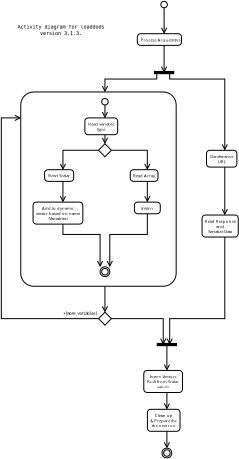 <?xml version="1.0"?>
<diagram xmlns:dia="http://www.lysator.liu.se/~alla/dia/">
  <diagramdata>
    <attribute name="background">
      <color val="#ffffff"/>
    </attribute>
    <attribute name="paper">
      <composite type="paper">
        <attribute name="name">
          <string>#Letter#</string>
        </attribute>
        <attribute name="tmargin">
          <real val="2.54"/>
        </attribute>
        <attribute name="bmargin">
          <real val="2.54"/>
        </attribute>
        <attribute name="lmargin">
          <real val="2.54"/>
        </attribute>
        <attribute name="rmargin">
          <real val="2.54"/>
        </attribute>
        <attribute name="is_portrait">
          <boolean val="true"/>
        </attribute>
        <attribute name="scaling">
          <real val="0.324"/>
        </attribute>
        <attribute name="fitto">
          <boolean val="true"/>
        </attribute>
        <attribute name="fitwidth">
          <int val="1"/>
        </attribute>
        <attribute name="fitheight">
          <int val="1"/>
        </attribute>
      </composite>
    </attribute>
  </diagramdata>
  <layer name="Background" visible="true">
    <group>
      <object type="Standard - Box" version="0" id="O0">
        <attribute name="obj_pos">
          <point val="1,16"/>
        </attribute>
        <attribute name="obj_bb">
          <rectangle val="0.95,15.95;25.05,46.05"/>
        </attribute>
        <attribute name="elem_corner">
          <point val="1,16"/>
        </attribute>
        <attribute name="elem_width">
          <real val="24"/>
        </attribute>
        <attribute name="elem_height">
          <real val="30"/>
        </attribute>
        <attribute name="show_background">
          <boolean val="true"/>
        </attribute>
        <attribute name="corner_radius">
          <real val="2"/>
        </attribute>
      </object>
      <object type="Standard - Text" version="0" id="O1">
        <attribute name="obj_pos">
          <point val="7.628,10.1"/>
        </attribute>
        <attribute name="obj_bb">
          <rectangle val="7.628,9.307;7.628,10.307"/>
        </attribute>
        <attribute name="text">
          <composite type="text">
            <attribute name="string">
              <string>##</string>
            </attribute>
            <attribute name="font">
              <font name="Courier"/>
            </attribute>
            <attribute name="height">
              <real val="1"/>
            </attribute>
            <attribute name="pos">
              <point val="7.628,10.1"/>
            </attribute>
            <attribute name="color">
              <color val="#000000"/>
            </attribute>
            <attribute name="alignment">
              <enum val="1"/>
            </attribute>
          </composite>
        </attribute>
      </object>
    </group>
  </layer>
  <layer name="Foreground" visible="true">
    <object type="UML - State" version="0" id="O2">
      <attribute name="obj_pos">
        <point val="22.635,2"/>
      </attribute>
      <attribute name="obj_bb">
        <rectangle val="22.635,2;23.635,3"/>
      </attribute>
      <attribute name="elem_corner">
        <point val="22.635,2"/>
      </attribute>
      <attribute name="elem_width">
        <real val="1"/>
      </attribute>
      <attribute name="elem_height">
        <real val="1"/>
      </attribute>
      <attribute name="text">
        <composite type="text">
          <attribute name="string">
            <string>##</string>
          </attribute>
          <attribute name="font">
            <font name="Helvetica"/>
          </attribute>
          <attribute name="height">
            <real val="0.8"/>
          </attribute>
          <attribute name="pos">
            <point val="26,5.139"/>
          </attribute>
          <attribute name="color">
            <color val="#000000"/>
          </attribute>
          <attribute name="alignment">
            <enum val="1"/>
          </attribute>
        </composite>
      </attribute>
      <attribute name="type">
        <int val="1"/>
      </attribute>
    </object>
    <object type="UML - State" version="0" id="O3">
      <attribute name="obj_pos">
        <point val="19,7"/>
      </attribute>
      <attribute name="obj_bb">
        <rectangle val="19,7;27.27,8.8"/>
      </attribute>
      <attribute name="elem_corner">
        <point val="19,7"/>
      </attribute>
      <attribute name="elem_width">
        <real val="8.27"/>
      </attribute>
      <attribute name="elem_height">
        <real val="1.8"/>
      </attribute>
      <attribute name="text">
        <composite type="text">
          <attribute name="string">
            <string>#Process Arguemtns#</string>
          </attribute>
          <attribute name="font">
            <font name="Helvetica"/>
          </attribute>
          <attribute name="height">
            <real val="0.8"/>
          </attribute>
          <attribute name="pos">
            <point val="23.135,8.139"/>
          </attribute>
          <attribute name="color">
            <color val="#000000"/>
          </attribute>
          <attribute name="alignment">
            <enum val="1"/>
          </attribute>
        </composite>
      </attribute>
      <attribute name="type">
        <int val="0"/>
      </attribute>
    </object>
    <object type="Standard - Line" version="0" id="O4">
      <attribute name="obj_pos">
        <point val="23.135,3"/>
      </attribute>
      <attribute name="obj_bb">
        <rectangle val="22.285,2.15;23.985,7.85"/>
      </attribute>
      <attribute name="conn_endpoints">
        <point val="23.135,3"/>
        <point val="23.135,7"/>
      </attribute>
      <attribute name="numcp">
        <int val="1"/>
      </attribute>
      <attribute name="end_arrow">
        <enum val="1"/>
      </attribute>
      <attribute name="end_arrow_length">
        <real val="0.8"/>
      </attribute>
      <attribute name="end_arrow_width">
        <real val="0.8"/>
      </attribute>
      <connections>
        <connection handle="0" to="O2" connection="6"/>
        <connection handle="1" to="O3" connection="1"/>
      </connections>
    </object>
    <object type="UML - State" version="0" id="O5">
      <attribute name="obj_pos">
        <point val="29.679,25"/>
      </attribute>
      <attribute name="obj_bb">
        <rectangle val="29.679,25;35.339,27.6"/>
      </attribute>
      <attribute name="elem_corner">
        <point val="29.679,25"/>
      </attribute>
      <attribute name="elem_width">
        <real val="5.66"/>
      </attribute>
      <attribute name="elem_height">
        <real val="2.6"/>
      </attribute>
      <attribute name="text">
        <composite type="text">
          <attribute name="string">
            <string>#Dereference
URL#</string>
          </attribute>
          <attribute name="font">
            <font name="Helvetica"/>
          </attribute>
          <attribute name="height">
            <real val="0.8"/>
          </attribute>
          <attribute name="pos">
            <point val="32.509,26.139"/>
          </attribute>
          <attribute name="color">
            <color val="#000000"/>
          </attribute>
          <attribute name="alignment">
            <enum val="1"/>
          </attribute>
        </composite>
      </attribute>
      <attribute name="type">
        <int val="0"/>
      </attribute>
    </object>
    <object type="Standard - Line" version="0" id="O6">
      <attribute name="obj_pos">
        <point val="21.567,13"/>
      </attribute>
      <attribute name="obj_bb">
        <rectangle val="21.317,12.75;24.953,13.25"/>
      </attribute>
      <attribute name="conn_endpoints">
        <point val="21.567,13"/>
        <point val="24.703,13"/>
      </attribute>
      <attribute name="numcp">
        <int val="1"/>
      </attribute>
      <attribute name="line_width">
        <real val="0.5"/>
      </attribute>
    </object>
    <object type="Standard - Line" version="0" id="O7">
      <attribute name="obj_pos">
        <point val="23.135,8.8"/>
      </attribute>
      <attribute name="obj_bb">
        <rectangle val="22.285,7.95;23.985,13.85"/>
      </attribute>
      <attribute name="conn_endpoints">
        <point val="23.135,8.8"/>
        <point val="23.135,13"/>
      </attribute>
      <attribute name="numcp">
        <int val="1"/>
      </attribute>
      <attribute name="end_arrow">
        <enum val="1"/>
      </attribute>
      <attribute name="end_arrow_length">
        <real val="0.8"/>
      </attribute>
      <attribute name="end_arrow_width">
        <real val="0.8"/>
      </attribute>
      <connections>
        <connection handle="0" to="O3" connection="6"/>
        <connection handle="1" to="O6" connection="0"/>
      </connections>
    </object>
    <object type="UML - Association" version="0" id="O8">
      <attribute name="obj_pos">
        <point val="24,13"/>
      </attribute>
      <attribute name="obj_bb">
        <rectangle val="22.55,11.55;33.959,26.6"/>
      </attribute>
      <attribute name="orth_points">
        <point val="24,13"/>
        <point val="24,14"/>
        <point val="32.509,14"/>
        <point val="32.509,25"/>
      </attribute>
      <attribute name="orth_orient">
        <enum val="1"/>
        <enum val="0"/>
        <enum val="1"/>
      </attribute>
      <attribute name="name">
        <string/>
      </attribute>
      <attribute name="direction">
        <enum val="0"/>
      </attribute>
      <attribute name="ends">
        <composite>
          <attribute name="role">
            <string/>
          </attribute>
          <attribute name="multiplicity">
            <string/>
          </attribute>
          <attribute name="arrow">
            <boolean val="false"/>
          </attribute>
          <attribute name="aggregate">
            <enum val="0"/>
          </attribute>
        </composite>
        <composite>
          <attribute name="role">
            <string/>
          </attribute>
          <attribute name="multiplicity">
            <string/>
          </attribute>
          <attribute name="arrow">
            <boolean val="true"/>
          </attribute>
          <attribute name="aggregate">
            <enum val="0"/>
          </attribute>
        </composite>
      </attribute>
      <connections>
        <connection handle="1" to="O5" connection="1"/>
      </connections>
    </object>
    <object type="UML - State" version="0" id="O9">
      <attribute name="obj_pos">
        <point val="29,35"/>
      </attribute>
      <attribute name="obj_bb">
        <rectangle val="29,35;36.018,38.4"/>
      </attribute>
      <attribute name="elem_corner">
        <point val="29,35"/>
      </attribute>
      <attribute name="elem_width">
        <real val="7.018"/>
      </attribute>
      <attribute name="elem_height">
        <real val="3.4"/>
      </attribute>
      <attribute name="text">
        <composite type="text">
          <attribute name="string">
            <string>#Read Response
and
Serialize Data#</string>
          </attribute>
          <attribute name="font">
            <font name="Helvetica"/>
          </attribute>
          <attribute name="height">
            <real val="0.8"/>
          </attribute>
          <attribute name="pos">
            <point val="32.509,36.139"/>
          </attribute>
          <attribute name="color">
            <color val="#000000"/>
          </attribute>
          <attribute name="alignment">
            <enum val="1"/>
          </attribute>
        </composite>
      </attribute>
      <attribute name="type">
        <int val="0"/>
      </attribute>
    </object>
    <object type="Standard - Line" version="0" id="O10">
      <attribute name="obj_pos">
        <point val="32.509,27.6"/>
      </attribute>
      <attribute name="obj_bb">
        <rectangle val="31.659,26.75;33.359,35.85"/>
      </attribute>
      <attribute name="conn_endpoints">
        <point val="32.509,27.6"/>
        <point val="32.509,35"/>
      </attribute>
      <attribute name="numcp">
        <int val="1"/>
      </attribute>
      <attribute name="end_arrow">
        <enum val="1"/>
      </attribute>
      <attribute name="end_arrow_length">
        <real val="0.8"/>
      </attribute>
      <attribute name="end_arrow_width">
        <real val="0.8"/>
      </attribute>
      <connections>
        <connection handle="0" to="O5" connection="6"/>
        <connection handle="1" to="O9" connection="1"/>
      </connections>
    </object>
    <object type="UML - Association" version="0" id="O11">
      <attribute name="obj_pos">
        <point val="22,13"/>
      </attribute>
      <attribute name="obj_bb">
        <rectangle val="12.55,11.55;23.45,17.6"/>
      </attribute>
      <attribute name="orth_points">
        <point val="22,13"/>
        <point val="22,14"/>
        <point val="14,14"/>
        <point val="14,16"/>
      </attribute>
      <attribute name="orth_orient">
        <enum val="1"/>
        <enum val="0"/>
        <enum val="1"/>
      </attribute>
      <attribute name="name">
        <string/>
      </attribute>
      <attribute name="direction">
        <enum val="0"/>
      </attribute>
      <attribute name="ends">
        <composite>
          <attribute name="role">
            <string/>
          </attribute>
          <attribute name="multiplicity">
            <string/>
          </attribute>
          <attribute name="arrow">
            <boolean val="false"/>
          </attribute>
          <attribute name="aggregate">
            <enum val="0"/>
          </attribute>
        </composite>
        <composite>
          <attribute name="role">
            <string/>
          </attribute>
          <attribute name="multiplicity">
            <string/>
          </attribute>
          <attribute name="arrow">
            <boolean val="true"/>
          </attribute>
          <attribute name="aggregate">
            <enum val="0"/>
          </attribute>
        </composite>
      </attribute>
    </object>
    <object type="UML - Branch" version="0" id="O12">
      <attribute name="obj_pos">
        <point val="13,50"/>
      </attribute>
      <attribute name="obj_bb">
        <rectangle val="12.95,49.95;15.05,52.05"/>
      </attribute>
      <attribute name="elem_corner">
        <point val="13,50"/>
      </attribute>
      <attribute name="elem_width">
        <real val="2"/>
      </attribute>
      <attribute name="elem_height">
        <real val="2"/>
      </attribute>
    </object>
    <object type="Standard - Line" version="0" id="O13">
      <attribute name="obj_pos">
        <point val="14,46"/>
      </attribute>
      <attribute name="obj_bb">
        <rectangle val="13.15,45.15;14.85,50.85"/>
      </attribute>
      <attribute name="conn_endpoints">
        <point val="14,46"/>
        <point val="14,50"/>
      </attribute>
      <attribute name="numcp">
        <int val="1"/>
      </attribute>
      <attribute name="end_arrow">
        <enum val="1"/>
      </attribute>
      <attribute name="end_arrow_length">
        <real val="0.8"/>
      </attribute>
      <attribute name="end_arrow_width">
        <real val="0.8"/>
      </attribute>
      <connections>
        <connection handle="1" to="O12" connection="1"/>
      </connections>
    </object>
    <object type="UML - Association" version="0" id="O14">
      <attribute name="obj_pos">
        <point val="13,51"/>
      </attribute>
      <attribute name="obj_bb">
        <rectangle val="-3.45,18.55;20.957,52.45"/>
      </attribute>
      <attribute name="orth_points">
        <point val="13,51"/>
        <point val="-2,51"/>
        <point val="-2,20"/>
        <point val="1,20"/>
      </attribute>
      <attribute name="orth_orient">
        <enum val="0"/>
        <enum val="1"/>
        <enum val="0"/>
      </attribute>
      <attribute name="name">
        <string/>
      </attribute>
      <attribute name="direction">
        <enum val="0"/>
      </attribute>
      <attribute name="ends">
        <composite>
          <attribute name="role">
            <string>#[more variables]#</string>
          </attribute>
          <attribute name="multiplicity">
            <string/>
          </attribute>
          <attribute name="arrow">
            <boolean val="false"/>
          </attribute>
          <attribute name="aggregate">
            <enum val="0"/>
          </attribute>
        </composite>
        <composite>
          <attribute name="role">
            <string/>
          </attribute>
          <attribute name="multiplicity">
            <string/>
          </attribute>
          <attribute name="arrow">
            <boolean val="true"/>
          </attribute>
          <attribute name="aggregate">
            <enum val="0"/>
          </attribute>
        </composite>
      </attribute>
      <connections>
        <connection handle="0" to="O12" connection="0"/>
      </connections>
    </object>
    <object type="UML - Association" version="0" id="O15">
      <attribute name="obj_pos">
        <point val="15,51"/>
      </attribute>
      <attribute name="obj_bb">
        <rectangle val="13.55,49.55;24.45,56.6"/>
      </attribute>
      <attribute name="orth_points">
        <point val="15,51"/>
        <point val="23,51"/>
        <point val="23,55"/>
      </attribute>
      <attribute name="orth_orient">
        <enum val="0"/>
        <enum val="1"/>
      </attribute>
      <attribute name="name">
        <string/>
      </attribute>
      <attribute name="direction">
        <enum val="0"/>
      </attribute>
      <attribute name="ends">
        <composite>
          <attribute name="role">
            <string/>
          </attribute>
          <attribute name="multiplicity">
            <string/>
          </attribute>
          <attribute name="arrow">
            <boolean val="false"/>
          </attribute>
          <attribute name="aggregate">
            <enum val="0"/>
          </attribute>
        </composite>
        <composite>
          <attribute name="role">
            <string/>
          </attribute>
          <attribute name="multiplicity">
            <string/>
          </attribute>
          <attribute name="arrow">
            <boolean val="true"/>
          </attribute>
          <attribute name="aggregate">
            <enum val="0"/>
          </attribute>
        </composite>
      </attribute>
      <connections>
        <connection handle="0" to="O12" connection="2"/>
      </connections>
    </object>
    <object type="UML - Association" version="0" id="O16">
      <attribute name="obj_pos">
        <point val="32.509,38.4"/>
      </attribute>
      <attribute name="obj_bb">
        <rectangle val="22.55,36.95;33.959,56.6"/>
      </attribute>
      <attribute name="orth_points">
        <point val="32.509,38.4"/>
        <point val="32.509,51"/>
        <point val="24,51"/>
        <point val="24,55"/>
      </attribute>
      <attribute name="orth_orient">
        <enum val="1"/>
        <enum val="0"/>
        <enum val="1"/>
      </attribute>
      <attribute name="name">
        <string/>
      </attribute>
      <attribute name="direction">
        <enum val="0"/>
      </attribute>
      <attribute name="ends">
        <composite>
          <attribute name="role">
            <string/>
          </attribute>
          <attribute name="multiplicity">
            <string/>
          </attribute>
          <attribute name="arrow">
            <boolean val="false"/>
          </attribute>
          <attribute name="aggregate">
            <enum val="0"/>
          </attribute>
        </composite>
        <composite>
          <attribute name="role">
            <string/>
          </attribute>
          <attribute name="multiplicity">
            <string/>
          </attribute>
          <attribute name="arrow">
            <boolean val="true"/>
          </attribute>
          <attribute name="aggregate">
            <enum val="0"/>
          </attribute>
        </composite>
      </attribute>
      <connections>
        <connection handle="0" to="O9" connection="6"/>
      </connections>
    </object>
    <group>
      <object type="Standard - Line" version="0" id="O17">
        <attribute name="obj_pos">
          <point val="22,55"/>
        </attribute>
        <attribute name="obj_bb">
          <rectangle val="21.75,54.75;25.385,55.25"/>
        </attribute>
        <attribute name="conn_endpoints">
          <point val="22,55"/>
          <point val="25.135,55"/>
        </attribute>
        <attribute name="numcp">
          <int val="1"/>
        </attribute>
        <attribute name="line_width">
          <real val="0.5"/>
        </attribute>
      </object>
      <object type="UML - State" version="0" id="O18">
        <attribute name="obj_pos">
          <point val="19.998,59"/>
        </attribute>
        <attribute name="obj_bb">
          <rectangle val="19.998,59;27.137,62.4"/>
        </attribute>
        <attribute name="elem_corner">
          <point val="19.998,59"/>
        </attribute>
        <attribute name="elem_width">
          <real val="7.139"/>
        </attribute>
        <attribute name="elem_height">
          <real val="3.4"/>
        </attribute>
        <attribute name="text">
          <composite type="text">
            <attribute name="string">
              <string>#Intern Vectors
Built from Scalar
values#</string>
            </attribute>
            <attribute name="font">
              <font name="Helvetica"/>
            </attribute>
            <attribute name="height">
              <real val="0.8"/>
            </attribute>
            <attribute name="pos">
              <point val="23.567,60.139"/>
            </attribute>
            <attribute name="color">
              <color val="#000000"/>
            </attribute>
            <attribute name="alignment">
              <enum val="1"/>
            </attribute>
          </composite>
        </attribute>
        <attribute name="type">
          <int val="0"/>
        </attribute>
      </object>
      <object type="Standard - Line" version="0" id="O19">
        <attribute name="obj_pos">
          <point val="23.567,55"/>
        </attribute>
        <attribute name="obj_bb">
          <rectangle val="22.718,54.15;24.418,59.85"/>
        </attribute>
        <attribute name="conn_endpoints">
          <point val="23.567,55"/>
          <point val="23.567,59"/>
        </attribute>
        <attribute name="numcp">
          <int val="1"/>
        </attribute>
        <attribute name="end_arrow">
          <enum val="1"/>
        </attribute>
        <attribute name="end_arrow_length">
          <real val="0.8"/>
        </attribute>
        <attribute name="end_arrow_width">
          <real val="0.8"/>
        </attribute>
        <connections>
          <connection handle="0" to="O17" connection="0"/>
          <connection handle="1" to="O18" connection="1"/>
        </connections>
      </object>
      <object type="UML - State" version="0" id="O20">
        <attribute name="obj_pos">
          <point val="20.556,65"/>
        </attribute>
        <attribute name="obj_bb">
          <rectangle val="20.556,65;26.579,68.4"/>
        </attribute>
        <attribute name="elem_corner">
          <point val="20.556,65"/>
        </attribute>
        <attribute name="elem_width">
          <real val="6.024"/>
        </attribute>
        <attribute name="elem_height">
          <real val="3.4"/>
        </attribute>
        <attribute name="text">
          <composite type="text">
            <attribute name="string">
              <string>#Clean up
&amp; Prepare for
the next run#</string>
            </attribute>
            <attribute name="font">
              <font name="Helvetica"/>
            </attribute>
            <attribute name="height">
              <real val="0.8"/>
            </attribute>
            <attribute name="pos">
              <point val="23.567,66.139"/>
            </attribute>
            <attribute name="color">
              <color val="#000000"/>
            </attribute>
            <attribute name="alignment">
              <enum val="1"/>
            </attribute>
          </composite>
        </attribute>
        <attribute name="type">
          <int val="0"/>
        </attribute>
      </object>
      <object type="Standard - Line" version="0" id="O21">
        <attribute name="obj_pos">
          <point val="23.567,62.4"/>
        </attribute>
        <attribute name="obj_bb">
          <rectangle val="22.718,61.55;24.418,65.85"/>
        </attribute>
        <attribute name="conn_endpoints">
          <point val="23.567,62.4"/>
          <point val="23.567,65"/>
        </attribute>
        <attribute name="numcp">
          <int val="1"/>
        </attribute>
        <attribute name="end_arrow">
          <enum val="1"/>
        </attribute>
        <attribute name="end_arrow_length">
          <real val="0.8"/>
        </attribute>
        <attribute name="end_arrow_width">
          <real val="0.8"/>
        </attribute>
        <connections>
          <connection handle="0" to="O18" connection="6"/>
          <connection handle="1" to="O20" connection="1"/>
        </connections>
      </object>
      <object type="UML - State" version="0" id="O22">
        <attribute name="obj_pos">
          <point val="22.817,71"/>
        </attribute>
        <attribute name="obj_bb">
          <rectangle val="22.817,71;24.317,72.5"/>
        </attribute>
        <attribute name="elem_corner">
          <point val="22.817,71"/>
        </attribute>
        <attribute name="elem_width">
          <real val="1.5"/>
        </attribute>
        <attribute name="elem_height">
          <real val="1.5"/>
        </attribute>
        <attribute name="text">
          <composite type="text">
            <attribute name="string">
              <string>##</string>
            </attribute>
            <attribute name="font">
              <font name="Helvetica"/>
            </attribute>
            <attribute name="height">
              <real val="0.8"/>
            </attribute>
            <attribute name="pos">
              <point val="25,67.139"/>
            </attribute>
            <attribute name="color">
              <color val="#000000"/>
            </attribute>
            <attribute name="alignment">
              <enum val="1"/>
            </attribute>
          </composite>
        </attribute>
        <attribute name="type">
          <int val="2"/>
        </attribute>
      </object>
      <object type="Standard - Line" version="0" id="O23">
        <attribute name="obj_pos">
          <point val="23.567,68.4"/>
        </attribute>
        <attribute name="obj_bb">
          <rectangle val="22.718,67.55;24.418,71.85"/>
        </attribute>
        <attribute name="conn_endpoints">
          <point val="23.567,68.4"/>
          <point val="23.567,71"/>
        </attribute>
        <attribute name="numcp">
          <int val="1"/>
        </attribute>
        <attribute name="end_arrow">
          <enum val="1"/>
        </attribute>
        <attribute name="end_arrow_length">
          <real val="0.8"/>
        </attribute>
        <attribute name="end_arrow_width">
          <real val="0.8"/>
        </attribute>
        <connections>
          <connection handle="0" to="O20" connection="6"/>
          <connection handle="1" to="O22" connection="1"/>
        </connections>
      </object>
    </group>
    <object type="UML - State" version="0" id="O24">
      <attribute name="obj_pos">
        <point val="13.5,17"/>
      </attribute>
      <attribute name="obj_bb">
        <rectangle val="13.5,17;14.5,18"/>
      </attribute>
      <attribute name="elem_corner">
        <point val="13.5,17"/>
      </attribute>
      <attribute name="elem_width">
        <real val="1"/>
      </attribute>
      <attribute name="elem_height">
        <real val="1"/>
      </attribute>
      <attribute name="text">
        <composite type="text">
          <attribute name="string">
            <string>##</string>
          </attribute>
          <attribute name="font">
            <font name="Helvetica"/>
          </attribute>
          <attribute name="height">
            <real val="0.8"/>
          </attribute>
          <attribute name="pos">
            <point val="7,12.139"/>
          </attribute>
          <attribute name="color">
            <color val="#000000"/>
          </attribute>
          <attribute name="alignment">
            <enum val="1"/>
          </attribute>
        </composite>
      </attribute>
      <attribute name="type">
        <int val="1"/>
      </attribute>
    </object>
    <object type="UML - Branch" version="0" id="O25">
      <attribute name="obj_pos">
        <point val="13,24"/>
      </attribute>
      <attribute name="obj_bb">
        <rectangle val="12.95,23.95;15.05,26.05"/>
      </attribute>
      <attribute name="elem_corner">
        <point val="13,24"/>
      </attribute>
      <attribute name="elem_width">
        <real val="2"/>
      </attribute>
      <attribute name="elem_height">
        <real val="2"/>
      </attribute>
    </object>
    <object type="UML - State" version="0" id="O26">
      <attribute name="obj_pos">
        <point val="10.899,20"/>
      </attribute>
      <attribute name="obj_bb">
        <rectangle val="10.899,20;17.101,22.6"/>
      </attribute>
      <attribute name="elem_corner">
        <point val="10.899,20"/>
      </attribute>
      <attribute name="elem_width">
        <real val="6.202"/>
      </attribute>
      <attribute name="elem_height">
        <real val="2.6"/>
      </attribute>
      <attribute name="text">
        <composite type="text">
          <attribute name="string">
            <string>#Read variable
type#</string>
          </attribute>
          <attribute name="font">
            <font name="Helvetica"/>
          </attribute>
          <attribute name="height">
            <real val="0.8"/>
          </attribute>
          <attribute name="pos">
            <point val="14,21.139"/>
          </attribute>
          <attribute name="color">
            <color val="#000000"/>
          </attribute>
          <attribute name="alignment">
            <enum val="1"/>
          </attribute>
        </composite>
      </attribute>
      <attribute name="type">
        <int val="0"/>
      </attribute>
    </object>
    <object type="UML - State" version="0" id="O27">
      <attribute name="obj_pos">
        <point val="4.685,28"/>
      </attribute>
      <attribute name="obj_bb">
        <rectangle val="4.685,28;10.345,29.8"/>
      </attribute>
      <attribute name="elem_corner">
        <point val="4.685,28"/>
      </attribute>
      <attribute name="elem_width">
        <real val="5.66"/>
      </attribute>
      <attribute name="elem_height">
        <real val="1.8"/>
      </attribute>
      <attribute name="text">
        <composite type="text">
          <attribute name="string">
            <string>#Read Scalar#</string>
          </attribute>
          <attribute name="font">
            <font name="Helvetica"/>
          </attribute>
          <attribute name="height">
            <real val="0.8"/>
          </attribute>
          <attribute name="pos">
            <point val="7.515,29.139"/>
          </attribute>
          <attribute name="color">
            <color val="#000000"/>
          </attribute>
          <attribute name="alignment">
            <enum val="1"/>
          </attribute>
        </composite>
      </attribute>
      <attribute name="type">
        <int val="0"/>
      </attribute>
    </object>
    <object type="UML - State" version="0" id="O28">
      <attribute name="obj_pos">
        <point val="17.899,28"/>
      </attribute>
      <attribute name="obj_bb">
        <rectangle val="17.899,28;23.196,29.8"/>
      </attribute>
      <attribute name="elem_corner">
        <point val="17.899,28"/>
      </attribute>
      <attribute name="elem_width">
        <real val="5.297"/>
      </attribute>
      <attribute name="elem_height">
        <real val="1.8"/>
      </attribute>
      <attribute name="text">
        <composite type="text">
          <attribute name="string">
            <string>#Read Array#</string>
          </attribute>
          <attribute name="font">
            <font name="Helvetica"/>
          </attribute>
          <attribute name="height">
            <real val="0.8"/>
          </attribute>
          <attribute name="pos">
            <point val="20.547,29.139"/>
          </attribute>
          <attribute name="color">
            <color val="#000000"/>
          </attribute>
          <attribute name="alignment">
            <enum val="1"/>
          </attribute>
        </composite>
      </attribute>
      <attribute name="type">
        <int val="0"/>
      </attribute>
    </object>
    <object type="UML - Association" version="0" id="O29">
      <attribute name="obj_pos">
        <point val="15,25"/>
      </attribute>
      <attribute name="obj_bb">
        <rectangle val="13.55,23.55;21.997,29.6"/>
      </attribute>
      <attribute name="orth_points">
        <point val="15,25"/>
        <point val="15,25"/>
        <point val="20.547,25"/>
        <point val="20.547,28"/>
      </attribute>
      <attribute name="orth_orient">
        <enum val="1"/>
        <enum val="0"/>
        <enum val="1"/>
      </attribute>
      <attribute name="name">
        <string/>
      </attribute>
      <attribute name="direction">
        <enum val="0"/>
      </attribute>
      <attribute name="ends">
        <composite>
          <attribute name="role">
            <string/>
          </attribute>
          <attribute name="multiplicity">
            <string/>
          </attribute>
          <attribute name="arrow">
            <boolean val="false"/>
          </attribute>
          <attribute name="aggregate">
            <enum val="0"/>
          </attribute>
        </composite>
        <composite>
          <attribute name="role">
            <string/>
          </attribute>
          <attribute name="multiplicity">
            <string/>
          </attribute>
          <attribute name="arrow">
            <boolean val="true"/>
          </attribute>
          <attribute name="aggregate">
            <enum val="0"/>
          </attribute>
        </composite>
      </attribute>
      <connections>
        <connection handle="0" to="O25" connection="2"/>
        <connection handle="1" to="O28" connection="1"/>
      </connections>
    </object>
    <object type="UML - Association" version="0" id="O30">
      <attribute name="obj_pos">
        <point val="13,25"/>
      </attribute>
      <attribute name="obj_bb">
        <rectangle val="6.065,23.55;14.45,29.6"/>
      </attribute>
      <attribute name="orth_points">
        <point val="13,25"/>
        <point val="13,25"/>
        <point val="7.515,25"/>
        <point val="7.515,28"/>
      </attribute>
      <attribute name="orth_orient">
        <enum val="1"/>
        <enum val="0"/>
        <enum val="1"/>
      </attribute>
      <attribute name="name">
        <string/>
      </attribute>
      <attribute name="direction">
        <enum val="0"/>
      </attribute>
      <attribute name="ends">
        <composite>
          <attribute name="role">
            <string/>
          </attribute>
          <attribute name="multiplicity">
            <string/>
          </attribute>
          <attribute name="arrow">
            <boolean val="false"/>
          </attribute>
          <attribute name="aggregate">
            <enum val="0"/>
          </attribute>
        </composite>
        <composite>
          <attribute name="role">
            <string/>
          </attribute>
          <attribute name="multiplicity">
            <string/>
          </attribute>
          <attribute name="arrow">
            <boolean val="true"/>
          </attribute>
          <attribute name="aggregate">
            <enum val="0"/>
          </attribute>
        </composite>
      </attribute>
      <connections>
        <connection handle="0" to="O25" connection="0"/>
        <connection handle="1" to="O27" connection="1"/>
      </connections>
    </object>
    <object type="Standard - Line" version="0" id="O31">
      <attribute name="obj_pos">
        <point val="14,22.6"/>
      </attribute>
      <attribute name="obj_bb">
        <rectangle val="13.15,21.75;14.85,24.85"/>
      </attribute>
      <attribute name="conn_endpoints">
        <point val="14,22.6"/>
        <point val="14,24"/>
      </attribute>
      <attribute name="numcp">
        <int val="1"/>
      </attribute>
      <attribute name="end_arrow">
        <enum val="1"/>
      </attribute>
      <attribute name="end_arrow_length">
        <real val="0.8"/>
      </attribute>
      <attribute name="end_arrow_width">
        <real val="0.8"/>
      </attribute>
      <connections>
        <connection handle="0" to="O26" connection="6"/>
        <connection handle="1" to="O25" connection="1"/>
      </connections>
    </object>
    <object type="UML - State" version="0" id="O32">
      <attribute name="obj_pos">
        <point val="18.547,33"/>
      </attribute>
      <attribute name="obj_bb">
        <rectangle val="18.547,33;22.547,34.8"/>
      </attribute>
      <attribute name="elem_corner">
        <point val="18.547,33"/>
      </attribute>
      <attribute name="elem_width">
        <real val="4"/>
      </attribute>
      <attribute name="elem_height">
        <real val="1.8"/>
      </attribute>
      <attribute name="text">
        <composite type="text">
          <attribute name="string">
            <string>#Intern#</string>
          </attribute>
          <attribute name="font">
            <font name="Helvetica"/>
          </attribute>
          <attribute name="height">
            <real val="0.8"/>
          </attribute>
          <attribute name="pos">
            <point val="20.547,34.139"/>
          </attribute>
          <attribute name="color">
            <color val="#000000"/>
          </attribute>
          <attribute name="alignment">
            <enum val="1"/>
          </attribute>
        </composite>
      </attribute>
      <attribute name="type">
        <int val="0"/>
      </attribute>
    </object>
    <object type="Standard - Line" version="0" id="O33">
      <attribute name="obj_pos">
        <point val="20.547,29.8"/>
      </attribute>
      <attribute name="obj_bb">
        <rectangle val="19.698,28.95;21.398,33.85"/>
      </attribute>
      <attribute name="conn_endpoints">
        <point val="20.547,29.8"/>
        <point val="20.547,33"/>
      </attribute>
      <attribute name="numcp">
        <int val="1"/>
      </attribute>
      <attribute name="end_arrow">
        <enum val="1"/>
      </attribute>
      <attribute name="end_arrow_length">
        <real val="0.8"/>
      </attribute>
      <attribute name="end_arrow_width">
        <real val="0.8"/>
      </attribute>
      <connections>
        <connection handle="0" to="O28" connection="6"/>
        <connection handle="1" to="O32" connection="1"/>
      </connections>
    </object>
    <object type="UML - State" version="0" id="O34">
      <attribute name="obj_pos">
        <point val="2.899,33"/>
      </attribute>
      <attribute name="obj_bb">
        <rectangle val="2.899,33;12.131,36.4"/>
      </attribute>
      <attribute name="elem_corner">
        <point val="2.899,33"/>
      </attribute>
      <attribute name="elem_width">
        <real val="9.232"/>
      </attribute>
      <attribute name="elem_height">
        <real val="3.4"/>
      </attribute>
      <attribute name="text">
        <composite type="text">
          <attribute name="string">
            <string>#Add to dynamic
vector based on name
(Variables)#</string>
          </attribute>
          <attribute name="font">
            <font name="Helvetica"/>
          </attribute>
          <attribute name="height">
            <real val="0.8"/>
          </attribute>
          <attribute name="pos">
            <point val="7.515,34.139"/>
          </attribute>
          <attribute name="color">
            <color val="#000000"/>
          </attribute>
          <attribute name="alignment">
            <enum val="1"/>
          </attribute>
        </composite>
      </attribute>
      <attribute name="type">
        <int val="0"/>
      </attribute>
    </object>
    <object type="Standard - Line" version="0" id="O35">
      <attribute name="obj_pos">
        <point val="7.515,29.8"/>
      </attribute>
      <attribute name="obj_bb">
        <rectangle val="6.665,28.95;8.365,33.85"/>
      </attribute>
      <attribute name="conn_endpoints">
        <point val="7.515,29.8"/>
        <point val="7.515,33"/>
      </attribute>
      <attribute name="numcp">
        <int val="1"/>
      </attribute>
      <attribute name="end_arrow">
        <enum val="1"/>
      </attribute>
      <attribute name="end_arrow_length">
        <real val="0.8"/>
      </attribute>
      <attribute name="end_arrow_width">
        <real val="0.8"/>
      </attribute>
      <connections>
        <connection handle="0" to="O27" connection="6"/>
        <connection handle="1" to="O34" connection="1"/>
      </connections>
    </object>
    <object type="UML - Association" version="0" id="O36">
      <attribute name="obj_pos">
        <point val="20.547,34.8"/>
      </attribute>
      <attribute name="obj_bb">
        <rectangle val="13.3,33.35;21.997,44.6"/>
      </attribute>
      <attribute name="orth_points">
        <point val="20.547,34.8"/>
        <point val="20.547,38"/>
        <point val="14.75,38"/>
        <point val="14.75,43"/>
      </attribute>
      <attribute name="orth_orient">
        <enum val="1"/>
        <enum val="0"/>
        <enum val="1"/>
      </attribute>
      <attribute name="name">
        <string/>
      </attribute>
      <attribute name="direction">
        <enum val="0"/>
      </attribute>
      <attribute name="ends">
        <composite>
          <attribute name="role">
            <string/>
          </attribute>
          <attribute name="multiplicity">
            <string/>
          </attribute>
          <attribute name="arrow">
            <boolean val="false"/>
          </attribute>
          <attribute name="aggregate">
            <enum val="0"/>
          </attribute>
        </composite>
        <composite>
          <attribute name="role">
            <string/>
          </attribute>
          <attribute name="multiplicity">
            <string/>
          </attribute>
          <attribute name="arrow">
            <boolean val="true"/>
          </attribute>
          <attribute name="aggregate">
            <enum val="0"/>
          </attribute>
        </composite>
      </attribute>
      <connections>
        <connection handle="0" to="O32" connection="6"/>
        <connection handle="1" to="O38" connection="2"/>
      </connections>
    </object>
    <object type="UML - Association" version="0" id="O37">
      <attribute name="obj_pos">
        <point val="7.515,36.4"/>
      </attribute>
      <attribute name="obj_bb">
        <rectangle val="6.065,34.95;14.7,44.6"/>
      </attribute>
      <attribute name="orth_points">
        <point val="7.515,36.4"/>
        <point val="7.515,38"/>
        <point val="13.25,38"/>
        <point val="13.25,43"/>
      </attribute>
      <attribute name="orth_orient">
        <enum val="1"/>
        <enum val="0"/>
        <enum val="1"/>
      </attribute>
      <attribute name="name">
        <string/>
      </attribute>
      <attribute name="direction">
        <enum val="0"/>
      </attribute>
      <attribute name="ends">
        <composite>
          <attribute name="role">
            <string/>
          </attribute>
          <attribute name="multiplicity">
            <string/>
          </attribute>
          <attribute name="arrow">
            <boolean val="false"/>
          </attribute>
          <attribute name="aggregate">
            <enum val="0"/>
          </attribute>
        </composite>
        <composite>
          <attribute name="role">
            <string/>
          </attribute>
          <attribute name="multiplicity">
            <string/>
          </attribute>
          <attribute name="arrow">
            <boolean val="true"/>
          </attribute>
          <attribute name="aggregate">
            <enum val="0"/>
          </attribute>
        </composite>
      </attribute>
      <connections>
        <connection handle="0" to="O34" connection="6"/>
        <connection handle="1" to="O38" connection="0"/>
      </connections>
    </object>
    <object type="UML - State" version="0" id="O38">
      <attribute name="obj_pos">
        <point val="13.25,43"/>
      </attribute>
      <attribute name="obj_bb">
        <rectangle val="13.25,43;14.75,44.5"/>
      </attribute>
      <attribute name="elem_corner">
        <point val="13.25,43"/>
      </attribute>
      <attribute name="elem_width">
        <real val="1.5"/>
      </attribute>
      <attribute name="elem_height">
        <real val="1.5"/>
      </attribute>
      <attribute name="text">
        <composite type="text">
          <attribute name="string">
            <string>##</string>
          </attribute>
          <attribute name="font">
            <font name="Helvetica"/>
          </attribute>
          <attribute name="height">
            <real val="0.8"/>
          </attribute>
          <attribute name="pos">
            <point val="15,41.139"/>
          </attribute>
          <attribute name="color">
            <color val="#000000"/>
          </attribute>
          <attribute name="alignment">
            <enum val="1"/>
          </attribute>
        </composite>
      </attribute>
      <attribute name="type">
        <int val="2"/>
      </attribute>
    </object>
    <object type="Standard - Line" version="0" id="O39">
      <attribute name="obj_pos">
        <point val="14,18"/>
      </attribute>
      <attribute name="obj_bb">
        <rectangle val="13.15,17.15;14.85,20.85"/>
      </attribute>
      <attribute name="conn_endpoints">
        <point val="14,18"/>
        <point val="14,20"/>
      </attribute>
      <attribute name="numcp">
        <int val="1"/>
      </attribute>
      <attribute name="end_arrow">
        <enum val="1"/>
      </attribute>
      <attribute name="end_arrow_length">
        <real val="0.8"/>
      </attribute>
      <attribute name="end_arrow_width">
        <real val="0.8"/>
      </attribute>
      <connections>
        <connection handle="0" to="O24" connection="6"/>
        <connection handle="1" to="O26" connection="1"/>
      </connections>
    </object>
    <object type="Standard - Text" version="0" id="O40">
      <attribute name="obj_pos">
        <point val="7.2,6.2"/>
      </attribute>
      <attribute name="obj_bb">
        <rectangle val="-1.687,5.407;16.087,7.407"/>
      </attribute>
      <attribute name="text">
        <composite type="text">
          <attribute name="string">
            <string>#Activity diagram for loaddods
version 3.1.3.#</string>
          </attribute>
          <attribute name="font">
            <font name="Courier"/>
          </attribute>
          <attribute name="height">
            <real val="1"/>
          </attribute>
          <attribute name="pos">
            <point val="7.2,6.2"/>
          </attribute>
          <attribute name="color">
            <color val="#000000"/>
          </attribute>
          <attribute name="alignment">
            <enum val="1"/>
          </attribute>
        </composite>
      </attribute>
    </object>
  </layer>
</diagram>
